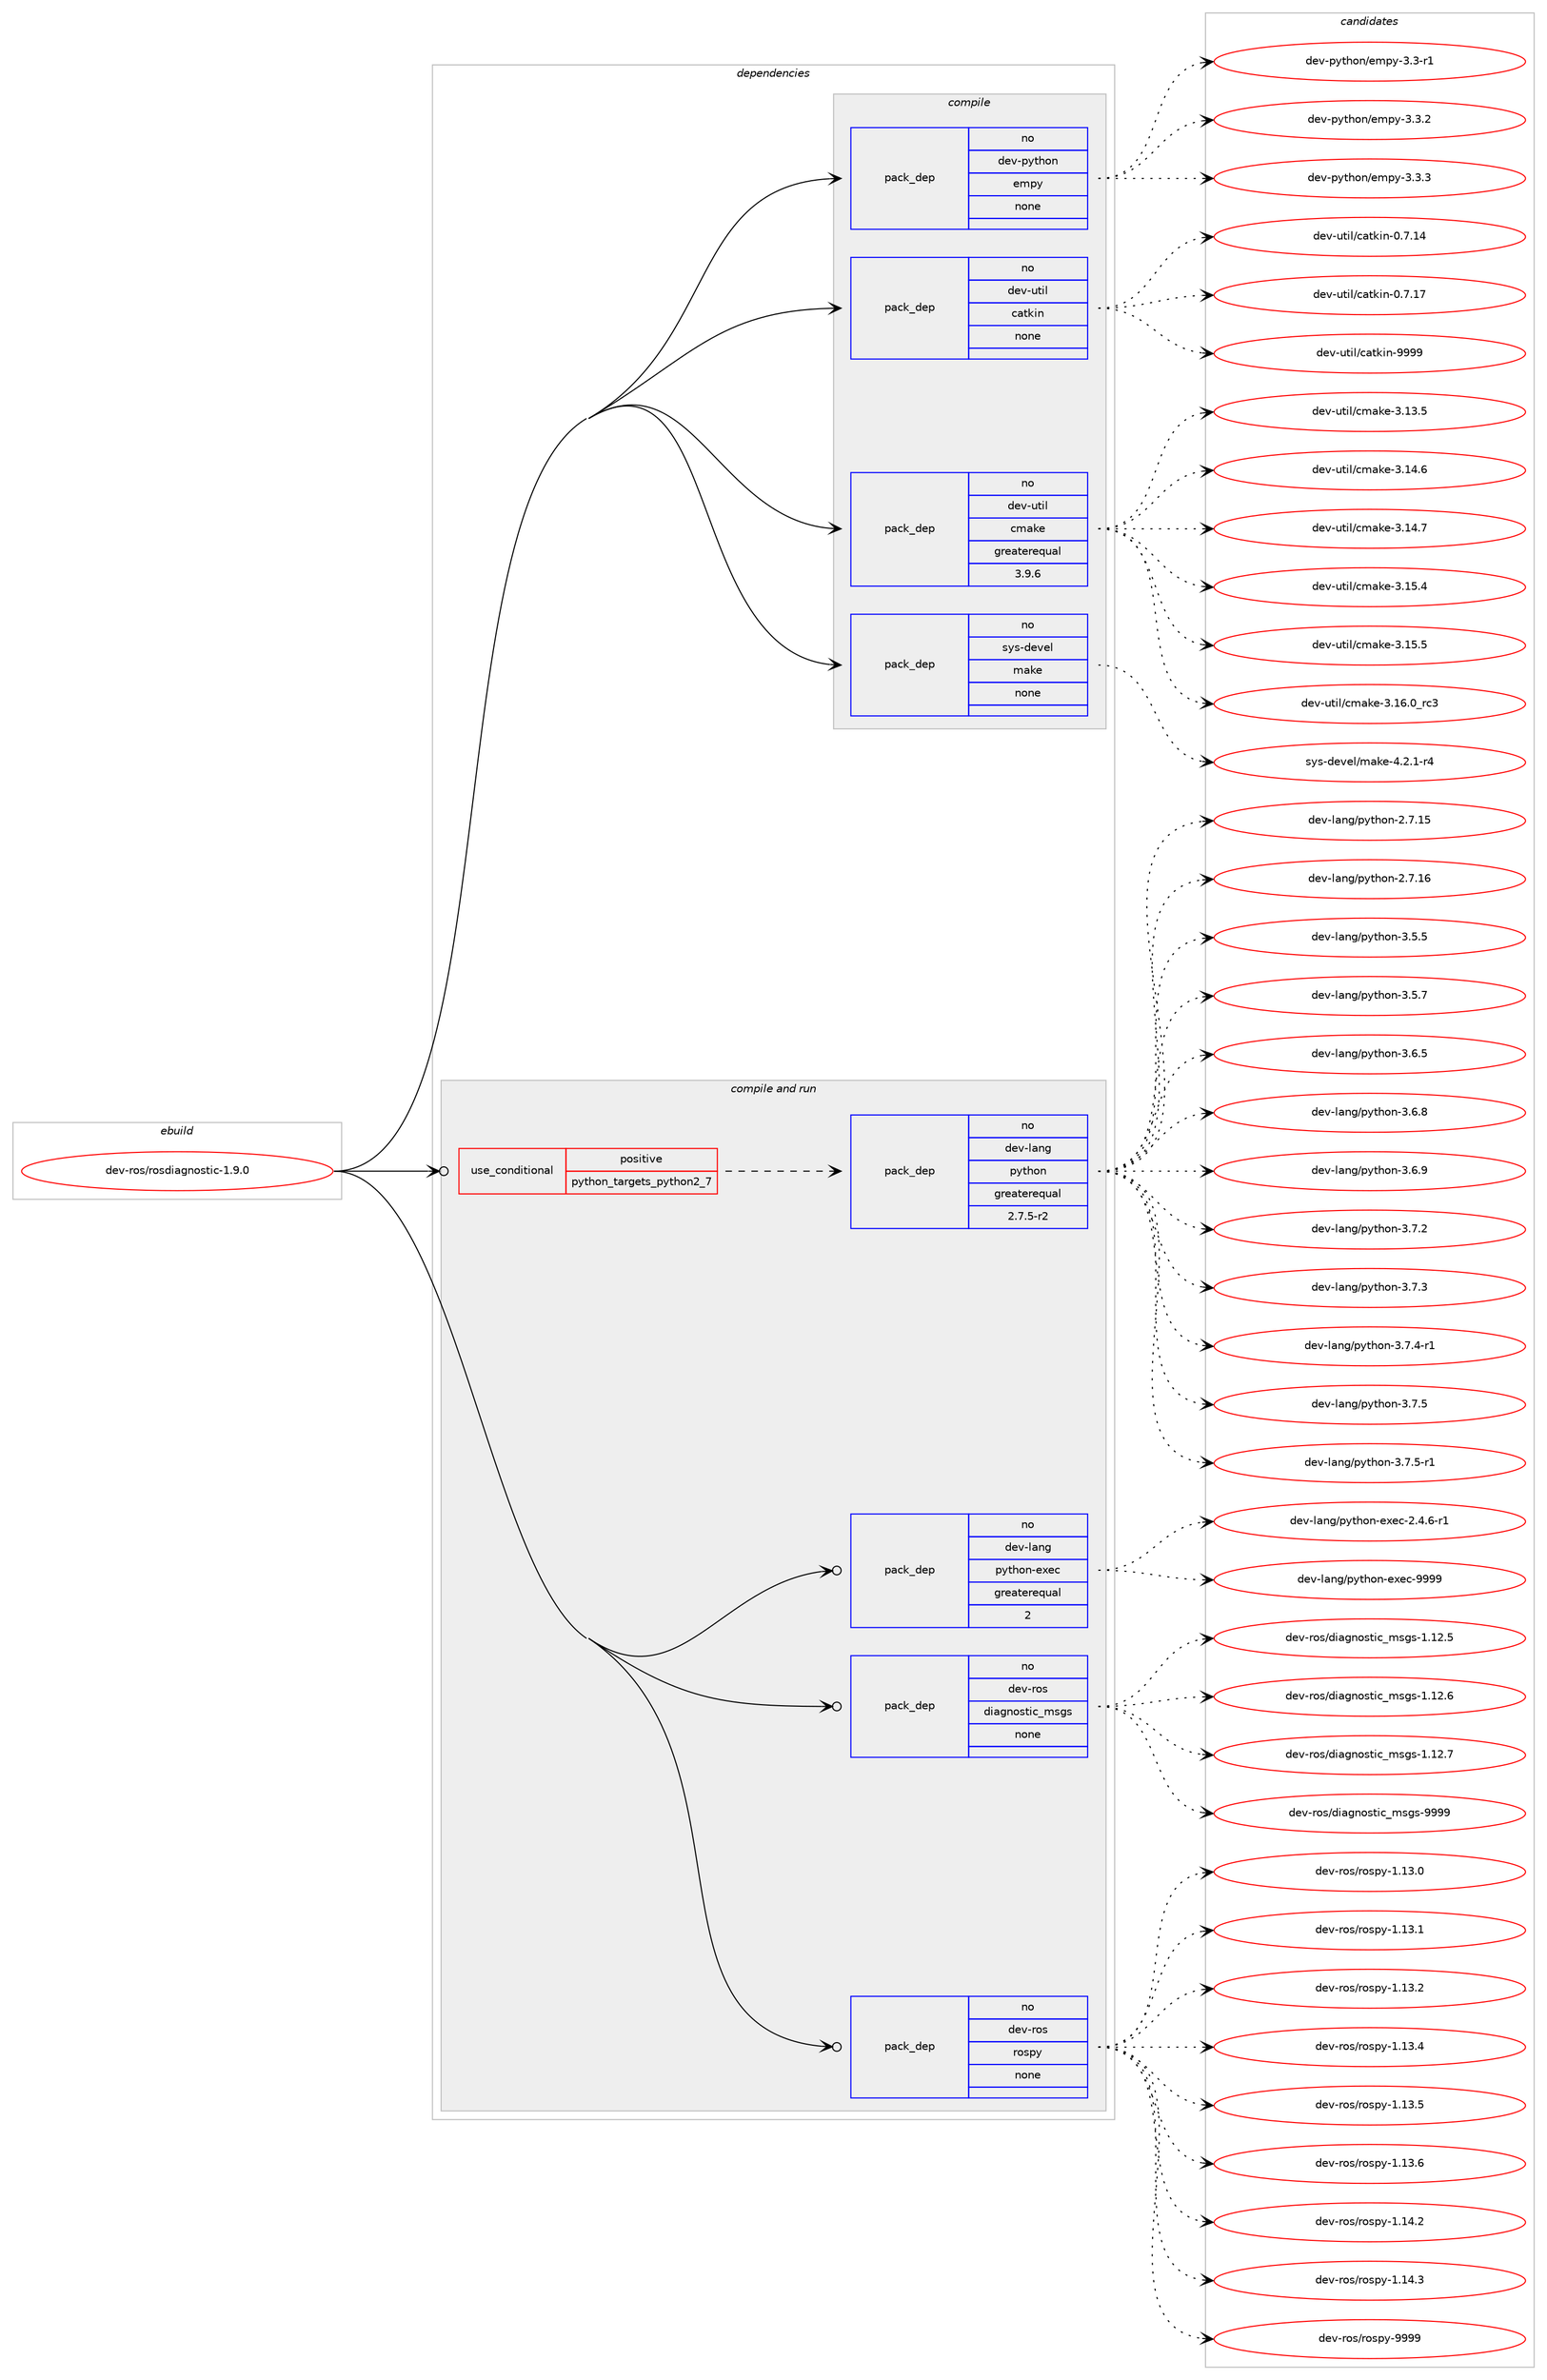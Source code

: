 digraph prolog {

# *************
# Graph options
# *************

newrank=true;
concentrate=true;
compound=true;
graph [rankdir=LR,fontname=Helvetica,fontsize=10,ranksep=1.5];#, ranksep=2.5, nodesep=0.2];
edge  [arrowhead=vee];
node  [fontname=Helvetica,fontsize=10];

# **********
# The ebuild
# **********

subgraph cluster_leftcol {
color=gray;
rank=same;
label=<<i>ebuild</i>>;
id [label="dev-ros/rosdiagnostic-1.9.0", color=red, width=4, href="../dev-ros/rosdiagnostic-1.9.0.svg"];
}

# ****************
# The dependencies
# ****************

subgraph cluster_midcol {
color=gray;
label=<<i>dependencies</i>>;
subgraph cluster_compile {
fillcolor="#eeeeee";
style=filled;
label=<<i>compile</i>>;
subgraph pack494782 {
dependency661338 [label=<<TABLE BORDER="0" CELLBORDER="1" CELLSPACING="0" CELLPADDING="4" WIDTH="220"><TR><TD ROWSPAN="6" CELLPADDING="30">pack_dep</TD></TR><TR><TD WIDTH="110">no</TD></TR><TR><TD>dev-python</TD></TR><TR><TD>empy</TD></TR><TR><TD>none</TD></TR><TR><TD></TD></TR></TABLE>>, shape=none, color=blue];
}
id:e -> dependency661338:w [weight=20,style="solid",arrowhead="vee"];
subgraph pack494783 {
dependency661339 [label=<<TABLE BORDER="0" CELLBORDER="1" CELLSPACING="0" CELLPADDING="4" WIDTH="220"><TR><TD ROWSPAN="6" CELLPADDING="30">pack_dep</TD></TR><TR><TD WIDTH="110">no</TD></TR><TR><TD>dev-util</TD></TR><TR><TD>catkin</TD></TR><TR><TD>none</TD></TR><TR><TD></TD></TR></TABLE>>, shape=none, color=blue];
}
id:e -> dependency661339:w [weight=20,style="solid",arrowhead="vee"];
subgraph pack494784 {
dependency661340 [label=<<TABLE BORDER="0" CELLBORDER="1" CELLSPACING="0" CELLPADDING="4" WIDTH="220"><TR><TD ROWSPAN="6" CELLPADDING="30">pack_dep</TD></TR><TR><TD WIDTH="110">no</TD></TR><TR><TD>dev-util</TD></TR><TR><TD>cmake</TD></TR><TR><TD>greaterequal</TD></TR><TR><TD>3.9.6</TD></TR></TABLE>>, shape=none, color=blue];
}
id:e -> dependency661340:w [weight=20,style="solid",arrowhead="vee"];
subgraph pack494785 {
dependency661341 [label=<<TABLE BORDER="0" CELLBORDER="1" CELLSPACING="0" CELLPADDING="4" WIDTH="220"><TR><TD ROWSPAN="6" CELLPADDING="30">pack_dep</TD></TR><TR><TD WIDTH="110">no</TD></TR><TR><TD>sys-devel</TD></TR><TR><TD>make</TD></TR><TR><TD>none</TD></TR><TR><TD></TD></TR></TABLE>>, shape=none, color=blue];
}
id:e -> dependency661341:w [weight=20,style="solid",arrowhead="vee"];
}
subgraph cluster_compileandrun {
fillcolor="#eeeeee";
style=filled;
label=<<i>compile and run</i>>;
subgraph cond154650 {
dependency661342 [label=<<TABLE BORDER="0" CELLBORDER="1" CELLSPACING="0" CELLPADDING="4"><TR><TD ROWSPAN="3" CELLPADDING="10">use_conditional</TD></TR><TR><TD>positive</TD></TR><TR><TD>python_targets_python2_7</TD></TR></TABLE>>, shape=none, color=red];
subgraph pack494786 {
dependency661343 [label=<<TABLE BORDER="0" CELLBORDER="1" CELLSPACING="0" CELLPADDING="4" WIDTH="220"><TR><TD ROWSPAN="6" CELLPADDING="30">pack_dep</TD></TR><TR><TD WIDTH="110">no</TD></TR><TR><TD>dev-lang</TD></TR><TR><TD>python</TD></TR><TR><TD>greaterequal</TD></TR><TR><TD>2.7.5-r2</TD></TR></TABLE>>, shape=none, color=blue];
}
dependency661342:e -> dependency661343:w [weight=20,style="dashed",arrowhead="vee"];
}
id:e -> dependency661342:w [weight=20,style="solid",arrowhead="odotvee"];
subgraph pack494787 {
dependency661344 [label=<<TABLE BORDER="0" CELLBORDER="1" CELLSPACING="0" CELLPADDING="4" WIDTH="220"><TR><TD ROWSPAN="6" CELLPADDING="30">pack_dep</TD></TR><TR><TD WIDTH="110">no</TD></TR><TR><TD>dev-lang</TD></TR><TR><TD>python-exec</TD></TR><TR><TD>greaterequal</TD></TR><TR><TD>2</TD></TR></TABLE>>, shape=none, color=blue];
}
id:e -> dependency661344:w [weight=20,style="solid",arrowhead="odotvee"];
subgraph pack494788 {
dependency661345 [label=<<TABLE BORDER="0" CELLBORDER="1" CELLSPACING="0" CELLPADDING="4" WIDTH="220"><TR><TD ROWSPAN="6" CELLPADDING="30">pack_dep</TD></TR><TR><TD WIDTH="110">no</TD></TR><TR><TD>dev-ros</TD></TR><TR><TD>diagnostic_msgs</TD></TR><TR><TD>none</TD></TR><TR><TD></TD></TR></TABLE>>, shape=none, color=blue];
}
id:e -> dependency661345:w [weight=20,style="solid",arrowhead="odotvee"];
subgraph pack494789 {
dependency661346 [label=<<TABLE BORDER="0" CELLBORDER="1" CELLSPACING="0" CELLPADDING="4" WIDTH="220"><TR><TD ROWSPAN="6" CELLPADDING="30">pack_dep</TD></TR><TR><TD WIDTH="110">no</TD></TR><TR><TD>dev-ros</TD></TR><TR><TD>rospy</TD></TR><TR><TD>none</TD></TR><TR><TD></TD></TR></TABLE>>, shape=none, color=blue];
}
id:e -> dependency661346:w [weight=20,style="solid",arrowhead="odotvee"];
}
subgraph cluster_run {
fillcolor="#eeeeee";
style=filled;
label=<<i>run</i>>;
}
}

# **************
# The candidates
# **************

subgraph cluster_choices {
rank=same;
color=gray;
label=<<i>candidates</i>>;

subgraph choice494782 {
color=black;
nodesep=1;
choice1001011184511212111610411111047101109112121455146514511449 [label="dev-python/empy-3.3-r1", color=red, width=4,href="../dev-python/empy-3.3-r1.svg"];
choice1001011184511212111610411111047101109112121455146514650 [label="dev-python/empy-3.3.2", color=red, width=4,href="../dev-python/empy-3.3.2.svg"];
choice1001011184511212111610411111047101109112121455146514651 [label="dev-python/empy-3.3.3", color=red, width=4,href="../dev-python/empy-3.3.3.svg"];
dependency661338:e -> choice1001011184511212111610411111047101109112121455146514511449:w [style=dotted,weight="100"];
dependency661338:e -> choice1001011184511212111610411111047101109112121455146514650:w [style=dotted,weight="100"];
dependency661338:e -> choice1001011184511212111610411111047101109112121455146514651:w [style=dotted,weight="100"];
}
subgraph choice494783 {
color=black;
nodesep=1;
choice1001011184511711610510847999711610710511045484655464952 [label="dev-util/catkin-0.7.14", color=red, width=4,href="../dev-util/catkin-0.7.14.svg"];
choice1001011184511711610510847999711610710511045484655464955 [label="dev-util/catkin-0.7.17", color=red, width=4,href="../dev-util/catkin-0.7.17.svg"];
choice100101118451171161051084799971161071051104557575757 [label="dev-util/catkin-9999", color=red, width=4,href="../dev-util/catkin-9999.svg"];
dependency661339:e -> choice1001011184511711610510847999711610710511045484655464952:w [style=dotted,weight="100"];
dependency661339:e -> choice1001011184511711610510847999711610710511045484655464955:w [style=dotted,weight="100"];
dependency661339:e -> choice100101118451171161051084799971161071051104557575757:w [style=dotted,weight="100"];
}
subgraph choice494784 {
color=black;
nodesep=1;
choice1001011184511711610510847991099710710145514649514653 [label="dev-util/cmake-3.13.5", color=red, width=4,href="../dev-util/cmake-3.13.5.svg"];
choice1001011184511711610510847991099710710145514649524654 [label="dev-util/cmake-3.14.6", color=red, width=4,href="../dev-util/cmake-3.14.6.svg"];
choice1001011184511711610510847991099710710145514649524655 [label="dev-util/cmake-3.14.7", color=red, width=4,href="../dev-util/cmake-3.14.7.svg"];
choice1001011184511711610510847991099710710145514649534652 [label="dev-util/cmake-3.15.4", color=red, width=4,href="../dev-util/cmake-3.15.4.svg"];
choice1001011184511711610510847991099710710145514649534653 [label="dev-util/cmake-3.15.5", color=red, width=4,href="../dev-util/cmake-3.15.5.svg"];
choice1001011184511711610510847991099710710145514649544648951149951 [label="dev-util/cmake-3.16.0_rc3", color=red, width=4,href="../dev-util/cmake-3.16.0_rc3.svg"];
dependency661340:e -> choice1001011184511711610510847991099710710145514649514653:w [style=dotted,weight="100"];
dependency661340:e -> choice1001011184511711610510847991099710710145514649524654:w [style=dotted,weight="100"];
dependency661340:e -> choice1001011184511711610510847991099710710145514649524655:w [style=dotted,weight="100"];
dependency661340:e -> choice1001011184511711610510847991099710710145514649534652:w [style=dotted,weight="100"];
dependency661340:e -> choice1001011184511711610510847991099710710145514649534653:w [style=dotted,weight="100"];
dependency661340:e -> choice1001011184511711610510847991099710710145514649544648951149951:w [style=dotted,weight="100"];
}
subgraph choice494785 {
color=black;
nodesep=1;
choice1151211154510010111810110847109971071014552465046494511452 [label="sys-devel/make-4.2.1-r4", color=red, width=4,href="../sys-devel/make-4.2.1-r4.svg"];
dependency661341:e -> choice1151211154510010111810110847109971071014552465046494511452:w [style=dotted,weight="100"];
}
subgraph choice494786 {
color=black;
nodesep=1;
choice10010111845108971101034711212111610411111045504655464953 [label="dev-lang/python-2.7.15", color=red, width=4,href="../dev-lang/python-2.7.15.svg"];
choice10010111845108971101034711212111610411111045504655464954 [label="dev-lang/python-2.7.16", color=red, width=4,href="../dev-lang/python-2.7.16.svg"];
choice100101118451089711010347112121116104111110455146534653 [label="dev-lang/python-3.5.5", color=red, width=4,href="../dev-lang/python-3.5.5.svg"];
choice100101118451089711010347112121116104111110455146534655 [label="dev-lang/python-3.5.7", color=red, width=4,href="../dev-lang/python-3.5.7.svg"];
choice100101118451089711010347112121116104111110455146544653 [label="dev-lang/python-3.6.5", color=red, width=4,href="../dev-lang/python-3.6.5.svg"];
choice100101118451089711010347112121116104111110455146544656 [label="dev-lang/python-3.6.8", color=red, width=4,href="../dev-lang/python-3.6.8.svg"];
choice100101118451089711010347112121116104111110455146544657 [label="dev-lang/python-3.6.9", color=red, width=4,href="../dev-lang/python-3.6.9.svg"];
choice100101118451089711010347112121116104111110455146554650 [label="dev-lang/python-3.7.2", color=red, width=4,href="../dev-lang/python-3.7.2.svg"];
choice100101118451089711010347112121116104111110455146554651 [label="dev-lang/python-3.7.3", color=red, width=4,href="../dev-lang/python-3.7.3.svg"];
choice1001011184510897110103471121211161041111104551465546524511449 [label="dev-lang/python-3.7.4-r1", color=red, width=4,href="../dev-lang/python-3.7.4-r1.svg"];
choice100101118451089711010347112121116104111110455146554653 [label="dev-lang/python-3.7.5", color=red, width=4,href="../dev-lang/python-3.7.5.svg"];
choice1001011184510897110103471121211161041111104551465546534511449 [label="dev-lang/python-3.7.5-r1", color=red, width=4,href="../dev-lang/python-3.7.5-r1.svg"];
dependency661343:e -> choice10010111845108971101034711212111610411111045504655464953:w [style=dotted,weight="100"];
dependency661343:e -> choice10010111845108971101034711212111610411111045504655464954:w [style=dotted,weight="100"];
dependency661343:e -> choice100101118451089711010347112121116104111110455146534653:w [style=dotted,weight="100"];
dependency661343:e -> choice100101118451089711010347112121116104111110455146534655:w [style=dotted,weight="100"];
dependency661343:e -> choice100101118451089711010347112121116104111110455146544653:w [style=dotted,weight="100"];
dependency661343:e -> choice100101118451089711010347112121116104111110455146544656:w [style=dotted,weight="100"];
dependency661343:e -> choice100101118451089711010347112121116104111110455146544657:w [style=dotted,weight="100"];
dependency661343:e -> choice100101118451089711010347112121116104111110455146554650:w [style=dotted,weight="100"];
dependency661343:e -> choice100101118451089711010347112121116104111110455146554651:w [style=dotted,weight="100"];
dependency661343:e -> choice1001011184510897110103471121211161041111104551465546524511449:w [style=dotted,weight="100"];
dependency661343:e -> choice100101118451089711010347112121116104111110455146554653:w [style=dotted,weight="100"];
dependency661343:e -> choice1001011184510897110103471121211161041111104551465546534511449:w [style=dotted,weight="100"];
}
subgraph choice494787 {
color=black;
nodesep=1;
choice10010111845108971101034711212111610411111045101120101994550465246544511449 [label="dev-lang/python-exec-2.4.6-r1", color=red, width=4,href="../dev-lang/python-exec-2.4.6-r1.svg"];
choice10010111845108971101034711212111610411111045101120101994557575757 [label="dev-lang/python-exec-9999", color=red, width=4,href="../dev-lang/python-exec-9999.svg"];
dependency661344:e -> choice10010111845108971101034711212111610411111045101120101994550465246544511449:w [style=dotted,weight="100"];
dependency661344:e -> choice10010111845108971101034711212111610411111045101120101994557575757:w [style=dotted,weight="100"];
}
subgraph choice494788 {
color=black;
nodesep=1;
choice100101118451141111154710010597103110111115116105999510911510311545494649504653 [label="dev-ros/diagnostic_msgs-1.12.5", color=red, width=4,href="../dev-ros/diagnostic_msgs-1.12.5.svg"];
choice100101118451141111154710010597103110111115116105999510911510311545494649504654 [label="dev-ros/diagnostic_msgs-1.12.6", color=red, width=4,href="../dev-ros/diagnostic_msgs-1.12.6.svg"];
choice100101118451141111154710010597103110111115116105999510911510311545494649504655 [label="dev-ros/diagnostic_msgs-1.12.7", color=red, width=4,href="../dev-ros/diagnostic_msgs-1.12.7.svg"];
choice10010111845114111115471001059710311011111511610599951091151031154557575757 [label="dev-ros/diagnostic_msgs-9999", color=red, width=4,href="../dev-ros/diagnostic_msgs-9999.svg"];
dependency661345:e -> choice100101118451141111154710010597103110111115116105999510911510311545494649504653:w [style=dotted,weight="100"];
dependency661345:e -> choice100101118451141111154710010597103110111115116105999510911510311545494649504654:w [style=dotted,weight="100"];
dependency661345:e -> choice100101118451141111154710010597103110111115116105999510911510311545494649504655:w [style=dotted,weight="100"];
dependency661345:e -> choice10010111845114111115471001059710311011111511610599951091151031154557575757:w [style=dotted,weight="100"];
}
subgraph choice494789 {
color=black;
nodesep=1;
choice100101118451141111154711411111511212145494649514648 [label="dev-ros/rospy-1.13.0", color=red, width=4,href="../dev-ros/rospy-1.13.0.svg"];
choice100101118451141111154711411111511212145494649514649 [label="dev-ros/rospy-1.13.1", color=red, width=4,href="../dev-ros/rospy-1.13.1.svg"];
choice100101118451141111154711411111511212145494649514650 [label="dev-ros/rospy-1.13.2", color=red, width=4,href="../dev-ros/rospy-1.13.2.svg"];
choice100101118451141111154711411111511212145494649514652 [label="dev-ros/rospy-1.13.4", color=red, width=4,href="../dev-ros/rospy-1.13.4.svg"];
choice100101118451141111154711411111511212145494649514653 [label="dev-ros/rospy-1.13.5", color=red, width=4,href="../dev-ros/rospy-1.13.5.svg"];
choice100101118451141111154711411111511212145494649514654 [label="dev-ros/rospy-1.13.6", color=red, width=4,href="../dev-ros/rospy-1.13.6.svg"];
choice100101118451141111154711411111511212145494649524650 [label="dev-ros/rospy-1.14.2", color=red, width=4,href="../dev-ros/rospy-1.14.2.svg"];
choice100101118451141111154711411111511212145494649524651 [label="dev-ros/rospy-1.14.3", color=red, width=4,href="../dev-ros/rospy-1.14.3.svg"];
choice10010111845114111115471141111151121214557575757 [label="dev-ros/rospy-9999", color=red, width=4,href="../dev-ros/rospy-9999.svg"];
dependency661346:e -> choice100101118451141111154711411111511212145494649514648:w [style=dotted,weight="100"];
dependency661346:e -> choice100101118451141111154711411111511212145494649514649:w [style=dotted,weight="100"];
dependency661346:e -> choice100101118451141111154711411111511212145494649514650:w [style=dotted,weight="100"];
dependency661346:e -> choice100101118451141111154711411111511212145494649514652:w [style=dotted,weight="100"];
dependency661346:e -> choice100101118451141111154711411111511212145494649514653:w [style=dotted,weight="100"];
dependency661346:e -> choice100101118451141111154711411111511212145494649514654:w [style=dotted,weight="100"];
dependency661346:e -> choice100101118451141111154711411111511212145494649524650:w [style=dotted,weight="100"];
dependency661346:e -> choice100101118451141111154711411111511212145494649524651:w [style=dotted,weight="100"];
dependency661346:e -> choice10010111845114111115471141111151121214557575757:w [style=dotted,weight="100"];
}
}

}
